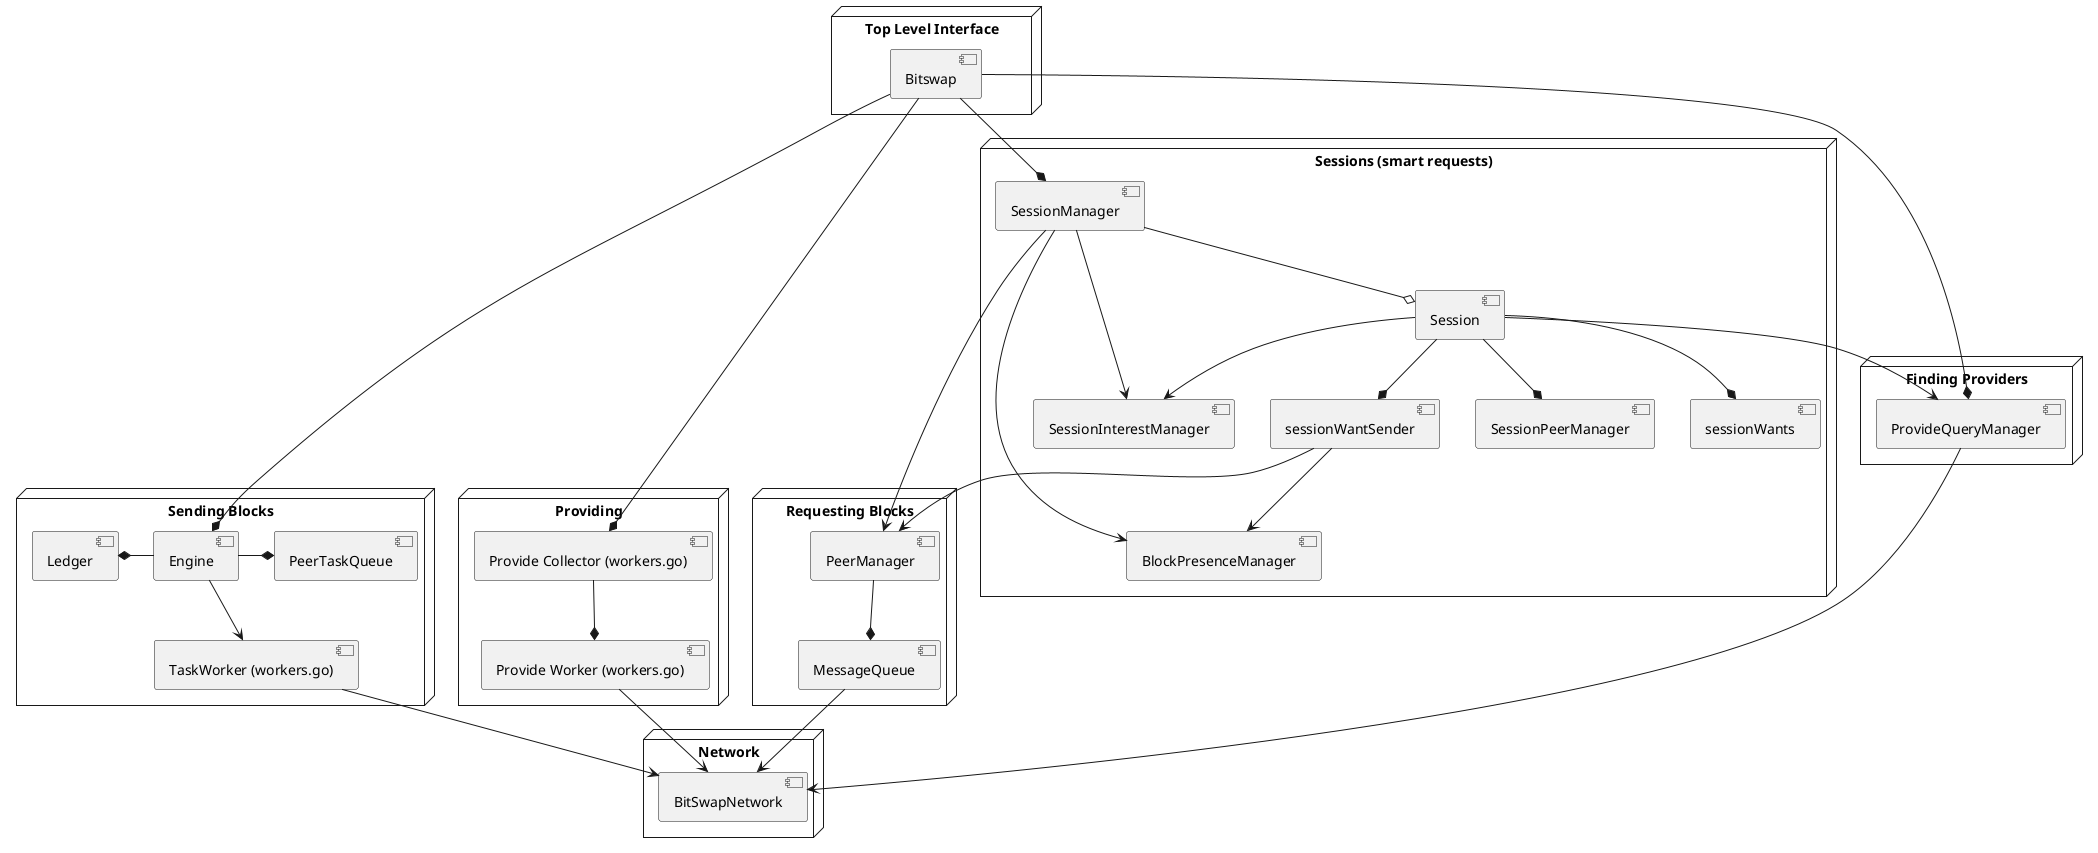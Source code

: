 @startuml Bitswap Components

node "Top Level Interface" {
  [Bitswap]
}

node "Sending Blocks" {  
  [Bitswap] --* [Engine]
  [Engine] -left-* [Ledger]
  [Engine] -right-* [PeerTaskQueue]
  [Engine] --> [TaskWorker (workers.go)]
}

node "Providing" {
  [Bitswap] --* [Provide Collector (workers.go)]
  [Provide Collector (workers.go)] --* [Provide Worker (workers.go)]
}

node "Finding Providers" {
  [Bitswap] --* [ProvideQueryManager]
}

node "Sessions (smart requests)" {
  [Bitswap] --* [SessionManager]
  [SessionManager] --> [SessionInterestManager]
  [SessionManager] --o [Session]
  [SessionManager] --> [BlockPresenceManager]
  [Session] --* [sessionWantSender]
  [Session] --* [SessionPeerManager]
  [Session] --> [ProvideQueryManager]
  [Session] --* [sessionWants]
  [Session] --> [SessionInterestManager]
  [sessionWantSender] --> [BlockPresenceManager]
}

node "Requesting Blocks" {  
  [SessionManager] --> [PeerManager]
  [sessionWantSender] --> [PeerManager]
  [PeerManager] --* [MessageQueue]
}

node "Network" {
  [BitSwapNetwork]
  [MessageQueue] --> [BitSwapNetwork]
  [ProvideQueryManager] --> [BitSwapNetwork]
  [TaskWorker (workers.go)] --> [BitSwapNetwork]
  [Provide Worker (workers.go)] --> [BitSwapNetwork]
}
@enduml